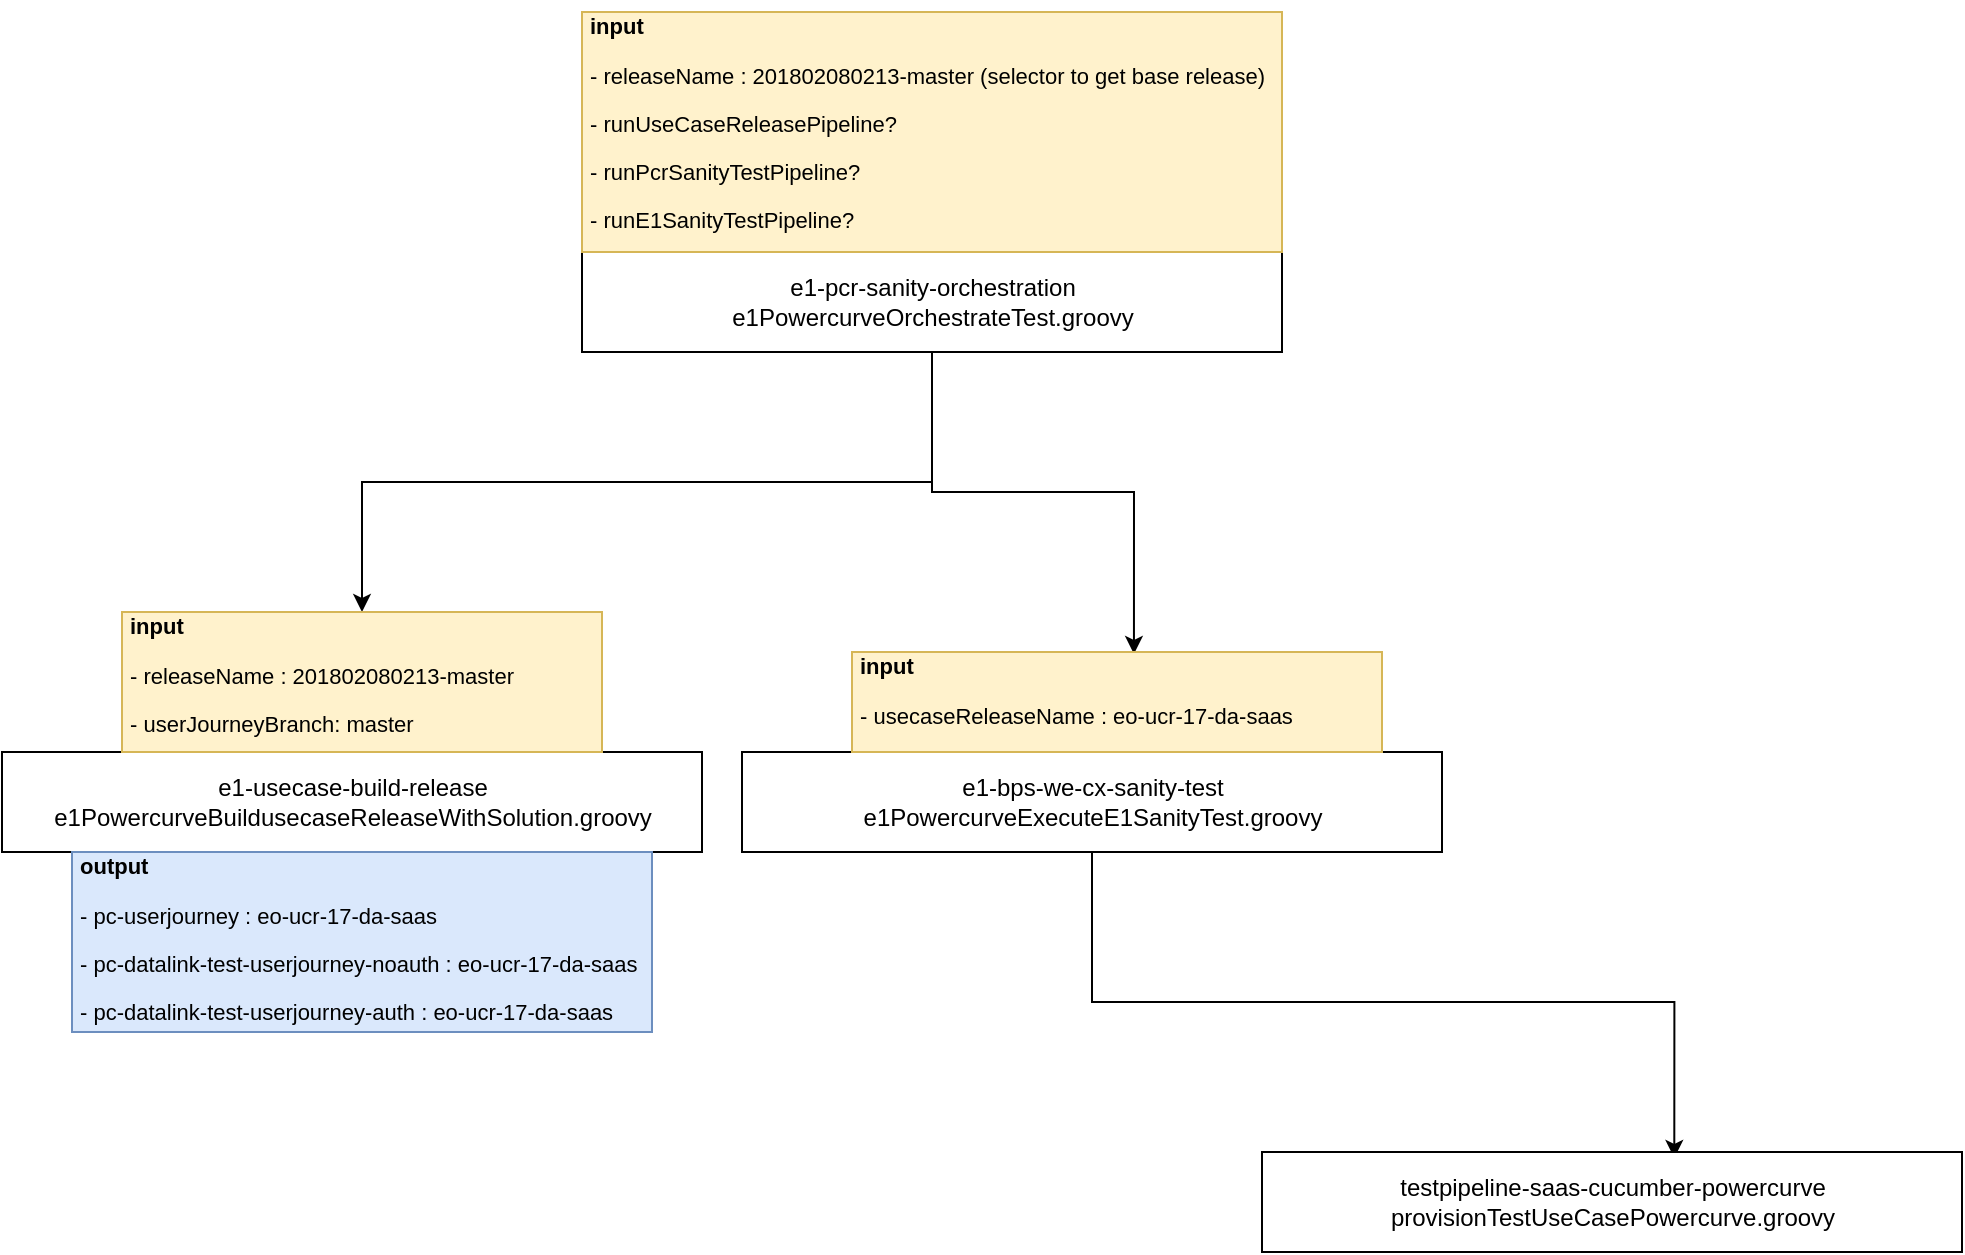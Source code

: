 <mxfile version="12.0.2" type="github" pages="1"><diagram id="nh97f3DB8T6fAiTZEevC" name="Page-1"><mxGraphModel dx="916" dy="569" grid="1" gridSize="10" guides="1" tooltips="1" connect="1" arrows="1" fold="1" page="1" pageScale="1" pageWidth="9091" pageHeight="9013" math="0" shadow="0"><root><mxCell id="0"/><mxCell id="1" parent="0"/><mxCell id="XkYUCPxVyy74X-maITCf-5" value="&lt;span style=&quot;white-space: normal&quot;&gt;e1-usecase-build-release&lt;/span&gt;&lt;br style=&quot;white-space: normal&quot;&gt;&lt;span style=&quot;white-space: normal&quot;&gt;e1PowercurveBuildusecaseReleaseWithSolution.groovy&lt;/span&gt;" style="html=1;" parent="1" vertex="1"><mxGeometry x="30" y="530" width="350" height="50" as="geometry"/></mxCell><mxCell id="XkYUCPxVyy74X-maITCf-8" value="&lt;h1 style=&quot;font-size: 11px&quot;&gt;&lt;font style=&quot;font-size: 11px&quot;&gt;output&lt;/font&gt;&lt;/h1&gt;&lt;p style=&quot;font-size: 11px&quot;&gt;- pc-userjourney :&amp;nbsp;eo-ucr-17-da-saas&lt;/p&gt;&lt;p style=&quot;font-size: 11px&quot;&gt;-&amp;nbsp;pc-datalink-test-userjourney-noauth :&amp;nbsp;eo-ucr-17-da-saas&lt;/p&gt;&lt;p style=&quot;font-size: 11px&quot;&gt;-&amp;nbsp;pc-datalink-test-userjourney-auth :&amp;nbsp;eo-ucr-17-da-saas&lt;/p&gt;" style="text;html=1;strokeColor=#6c8ebf;fillColor=#dae8fc;spacing=4;spacingTop=-15;overflow=hidden;rounded=0;align=left;labelBorderColor=none;fontSize=11;" parent="1" vertex="1"><mxGeometry x="65" y="580" width="290" height="90" as="geometry"/></mxCell><mxCell id="XkYUCPxVyy74X-maITCf-13" style="edgeStyle=orthogonalEdgeStyle;rounded=0;orthogonalLoop=1;jettySize=auto;html=1;fontSize=11;entryX=0.5;entryY=0;entryDx=0;entryDy=0;" parent="1" source="XkYUCPxVyy74X-maITCf-9" target="XkYUCPxVyy74X-maITCf-15" edge="1"><mxGeometry relative="1" as="geometry"><mxPoint x="130" y="370" as="targetPoint"/></mxGeometry></mxCell><mxCell id="tUI9cxkAbcFK4hiG77ki-3" style="edgeStyle=orthogonalEdgeStyle;rounded=0;orthogonalLoop=1;jettySize=auto;html=1;entryX=0.532;entryY=0.02;entryDx=0;entryDy=0;entryPerimeter=0;" edge="1" parent="1" source="XkYUCPxVyy74X-maITCf-9" target="tUI9cxkAbcFK4hiG77ki-2"><mxGeometry relative="1" as="geometry"><Array as="points"><mxPoint x="495" y="400"/><mxPoint x="596" y="400"/></Array></mxGeometry></mxCell><mxCell id="XkYUCPxVyy74X-maITCf-9" value="&lt;span style=&quot;white-space: normal&quot;&gt;e1-pcr-sanity-orchestration&lt;/span&gt;&lt;br style=&quot;white-space: normal&quot;&gt;&lt;span style=&quot;white-space: normal&quot;&gt;e1PowercurveOrchestrateTest.groovy&lt;/span&gt;" style="html=1;" parent="1" vertex="1"><mxGeometry x="320" y="280" width="350" height="50" as="geometry"/></mxCell><mxCell id="XkYUCPxVyy74X-maITCf-12" value="&lt;h1 style=&quot;font-size: 11px&quot;&gt;&lt;font style=&quot;font-size: 11px&quot;&gt;input&lt;/font&gt;&lt;/h1&gt;&lt;p style=&quot;font-size: 11px&quot;&gt;- releaseName :&amp;nbsp;201802080213-master (selector to get base release)&lt;/p&gt;&lt;p style=&quot;font-size: 11px&quot;&gt;- runUseCaseReleasePipeline?&lt;/p&gt;&lt;p style=&quot;font-size: 11px&quot;&gt;-&amp;nbsp;runPcrSanityTestPipeline?&lt;/p&gt;&lt;p style=&quot;font-size: 11px&quot;&gt;- runE1SanityTestPipeline?&lt;/p&gt;" style="text;html=1;strokeColor=#d6b656;fillColor=#fff2cc;spacing=4;spacingTop=-15;overflow=hidden;rounded=0;align=left;labelBorderColor=none;fontSize=11;" parent="1" vertex="1"><mxGeometry x="320" y="160" width="350" height="120" as="geometry"/></mxCell><mxCell id="XkYUCPxVyy74X-maITCf-15" value="&lt;h1 style=&quot;font-size: 11px&quot;&gt;&lt;font style=&quot;font-size: 11px&quot;&gt;input&lt;/font&gt;&lt;/h1&gt;&lt;p style=&quot;font-size: 11px&quot;&gt;- releaseName :&amp;nbsp;201802080213-master&lt;/p&gt;&lt;p style=&quot;font-size: 11px&quot;&gt;- userJourneyBranch: master&lt;/p&gt;" style="text;html=1;strokeColor=#d6b656;fillColor=#fff2cc;spacing=4;spacingTop=-15;overflow=hidden;rounded=0;align=left;labelBorderColor=none;fontSize=11;" parent="1" vertex="1"><mxGeometry x="90" y="460" width="240" height="70" as="geometry"/></mxCell><mxCell id="tUI9cxkAbcFK4hiG77ki-5" style="edgeStyle=orthogonalEdgeStyle;rounded=0;orthogonalLoop=1;jettySize=auto;html=1;entryX=0.589;entryY=0.06;entryDx=0;entryDy=0;entryPerimeter=0;" edge="1" parent="1" source="tUI9cxkAbcFK4hiG77ki-1" target="tUI9cxkAbcFK4hiG77ki-4"><mxGeometry relative="1" as="geometry"/></mxCell><mxCell id="tUI9cxkAbcFK4hiG77ki-1" value="&lt;span style=&quot;white-space: normal&quot;&gt;e1-bps-we-cx-sanity-test&lt;br&gt;&lt;/span&gt;e1PowercurveExecuteE1SanityTest.groovy" style="html=1;" vertex="1" parent="1"><mxGeometry x="400" y="530" width="350" height="50" as="geometry"/></mxCell><mxCell id="tUI9cxkAbcFK4hiG77ki-2" value="&lt;h1 style=&quot;font-size: 11px&quot;&gt;&lt;font style=&quot;font-size: 11px&quot;&gt;input&lt;/font&gt;&lt;/h1&gt;&lt;p style=&quot;font-size: 11px&quot;&gt;- usecaseReleaseName :&amp;nbsp;eo-ucr-17-da-saas&lt;/p&gt;" style="text;html=1;strokeColor=#d6b656;fillColor=#fff2cc;spacing=4;spacingTop=-15;overflow=hidden;rounded=0;align=left;labelBorderColor=none;fontSize=11;" vertex="1" parent="1"><mxGeometry x="455" y="480" width="265" height="50" as="geometry"/></mxCell><mxCell id="tUI9cxkAbcFK4hiG77ki-4" value="&lt;span style=&quot;white-space: normal&quot;&gt;testpipeline-saas-cucumber-powercurve&lt;/span&gt;&lt;span style=&quot;white-space: normal&quot;&gt;&lt;br&gt;&lt;/span&gt;provisionTestUseCasePowercurve.groovy" style="html=1;" vertex="1" parent="1"><mxGeometry x="660" y="730" width="350" height="50" as="geometry"/></mxCell></root></mxGraphModel></diagram></mxfile>